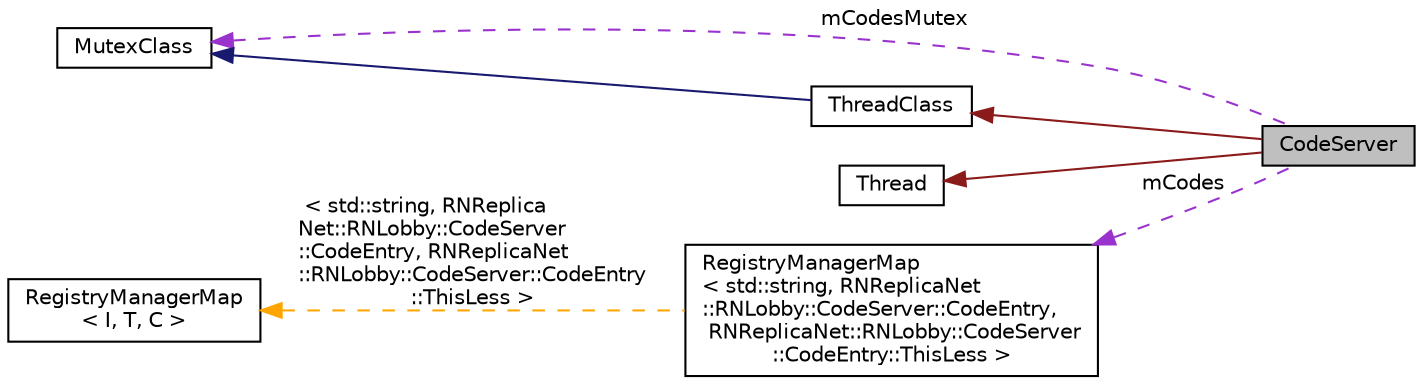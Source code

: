 digraph "CodeServer"
{
  edge [fontname="Helvetica",fontsize="10",labelfontname="Helvetica",labelfontsize="10"];
  node [fontname="Helvetica",fontsize="10",shape=record];
  rankdir="LR";
  Node1 [label="CodeServer",height=0.2,width=0.4,color="black", fillcolor="grey75", style="filled" fontcolor="black"];
  Node2 -> Node1 [dir="back",color="firebrick4",fontsize="10",style="solid",fontname="Helvetica"];
  Node2 [label="ThreadClass",height=0.2,width=0.4,color="black", fillcolor="white", style="filled",URL="$classRNReplicaNet_1_1ThreadClass.html"];
  Node3 -> Node2 [dir="back",color="midnightblue",fontsize="10",style="solid",fontname="Helvetica"];
  Node3 [label="MutexClass",height=0.2,width=0.4,color="black", fillcolor="white", style="filled",URL="$classRNReplicaNet_1_1MutexClass.html"];
  Node4 -> Node1 [dir="back",color="firebrick4",fontsize="10",style="solid",fontname="Helvetica"];
  Node4 [label="Thread",height=0.2,width=0.4,color="black", fillcolor="white", style="filled",URL="$classRNReplicaNet_1_1Thread.html"];
  Node3 -> Node1 [dir="back",color="darkorchid3",fontsize="10",style="dashed",label=" mCodesMutex" ,fontname="Helvetica"];
  Node5 -> Node1 [dir="back",color="darkorchid3",fontsize="10",style="dashed",label=" mCodes" ,fontname="Helvetica"];
  Node5 [label="RegistryManagerMap\l\< std::string, RNReplicaNet\l::RNLobby::CodeServer::CodeEntry,\l RNReplicaNet::RNLobby::CodeServer\l::CodeEntry::ThisLess \>",height=0.2,width=0.4,color="black", fillcolor="white", style="filled",URL="$classRNReplicaNet_1_1RegistryManagerMap.html"];
  Node6 -> Node5 [dir="back",color="orange",fontsize="10",style="dashed",label=" \< std::string, RNReplica\lNet::RNLobby::CodeServer\l::CodeEntry, RNReplicaNet\l::RNLobby::CodeServer::CodeEntry\l::ThisLess \>" ,fontname="Helvetica"];
  Node6 [label="RegistryManagerMap\l\< I, T, C \>",height=0.2,width=0.4,color="black", fillcolor="white", style="filled",URL="$classRNReplicaNet_1_1RegistryManagerMap.html"];
}
